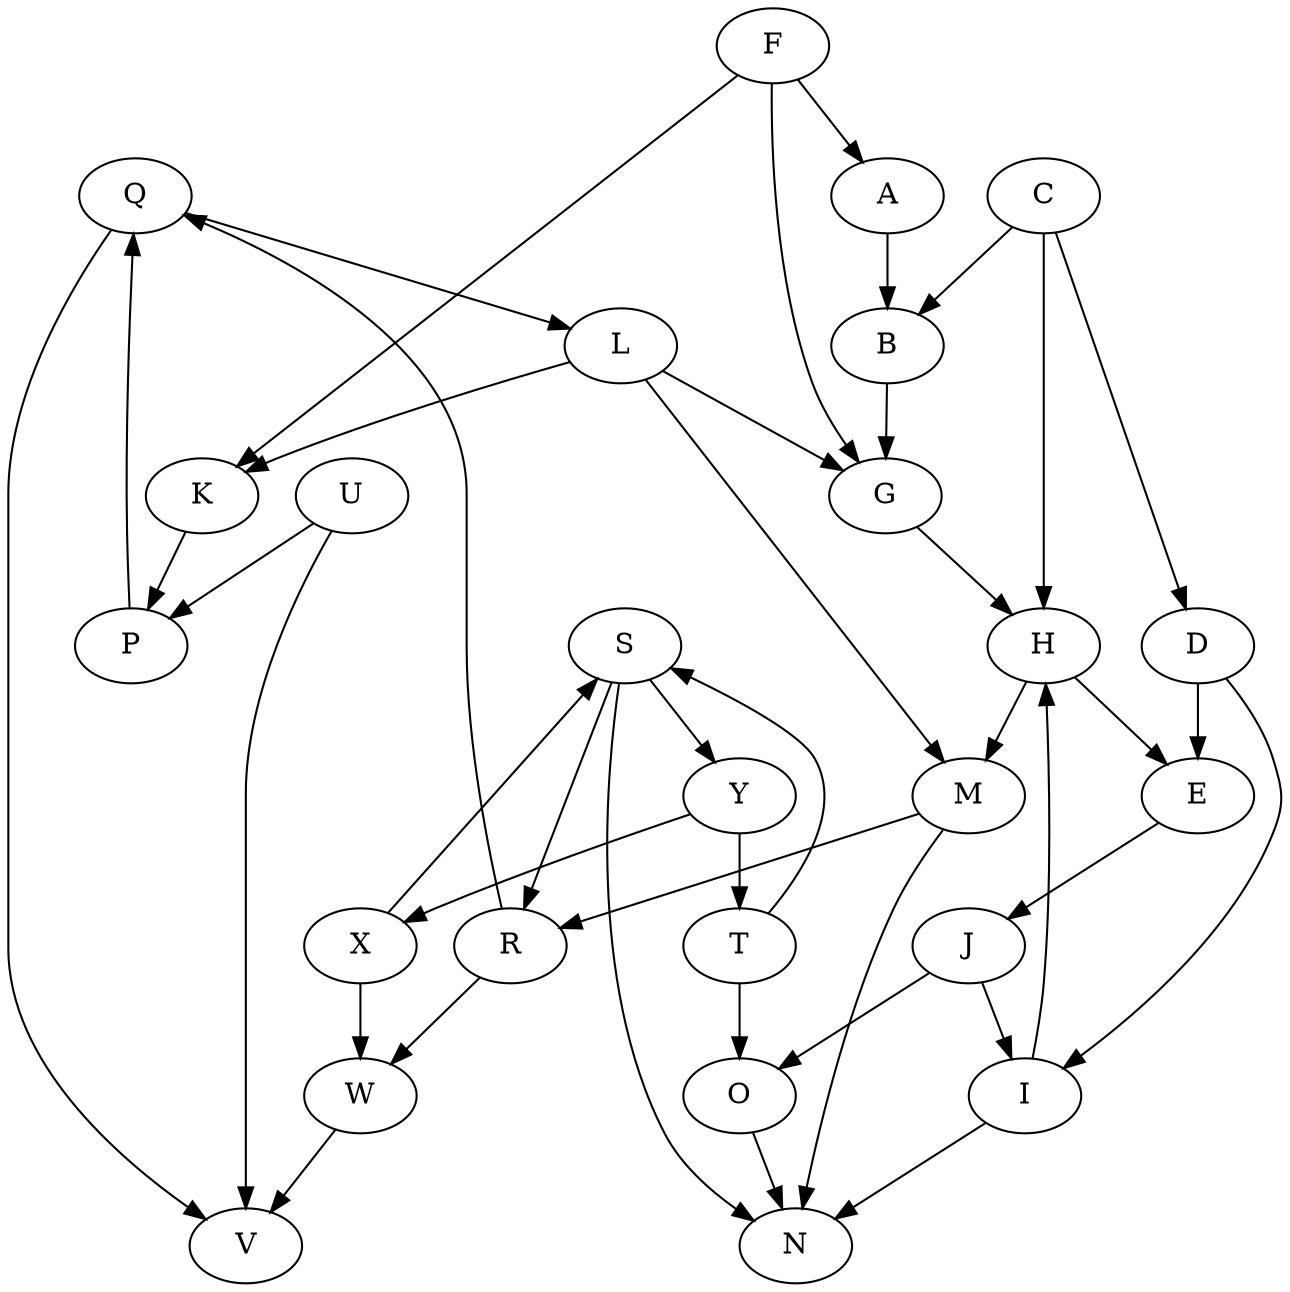 digraph ex5 {	W -> V;	X -> W;	X -> S;	A -> B;	Q -> V;	Q -> L;	J -> I;	J -> O;	B -> G;	E -> J;	Y -> T;	Y -> X;	G -> H;	D -> E;	D -> I;	C -> B;	C -> D;	C -> H;	R -> W;	R -> Q;	H -> E;	H -> M;	L -> M;	L -> K;	L -> G;	O -> N;	T -> S;	T -> O;	M -> N;	M -> R;	F -> A;	F -> K;	F -> G;	U -> V;	U -> P;	S -> Y;	S -> N;	S -> R;	P -> Q;	I -> N;	I -> H;	K -> P;}